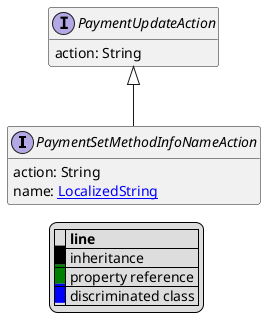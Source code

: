 @startuml

hide empty fields
hide empty methods
legend
|= |= line |
|<back:black>   </back>| inheritance |
|<back:green>   </back>| property reference |
|<back:blue>   </back>| discriminated class |
endlegend
interface PaymentSetMethodInfoNameAction [[PaymentSetMethodInfoNameAction.svg]] extends PaymentUpdateAction {
    action: String
    name: [[LocalizedString.svg LocalizedString]]
}
interface PaymentUpdateAction [[PaymentUpdateAction.svg]]  {
    action: String
}





@enduml

